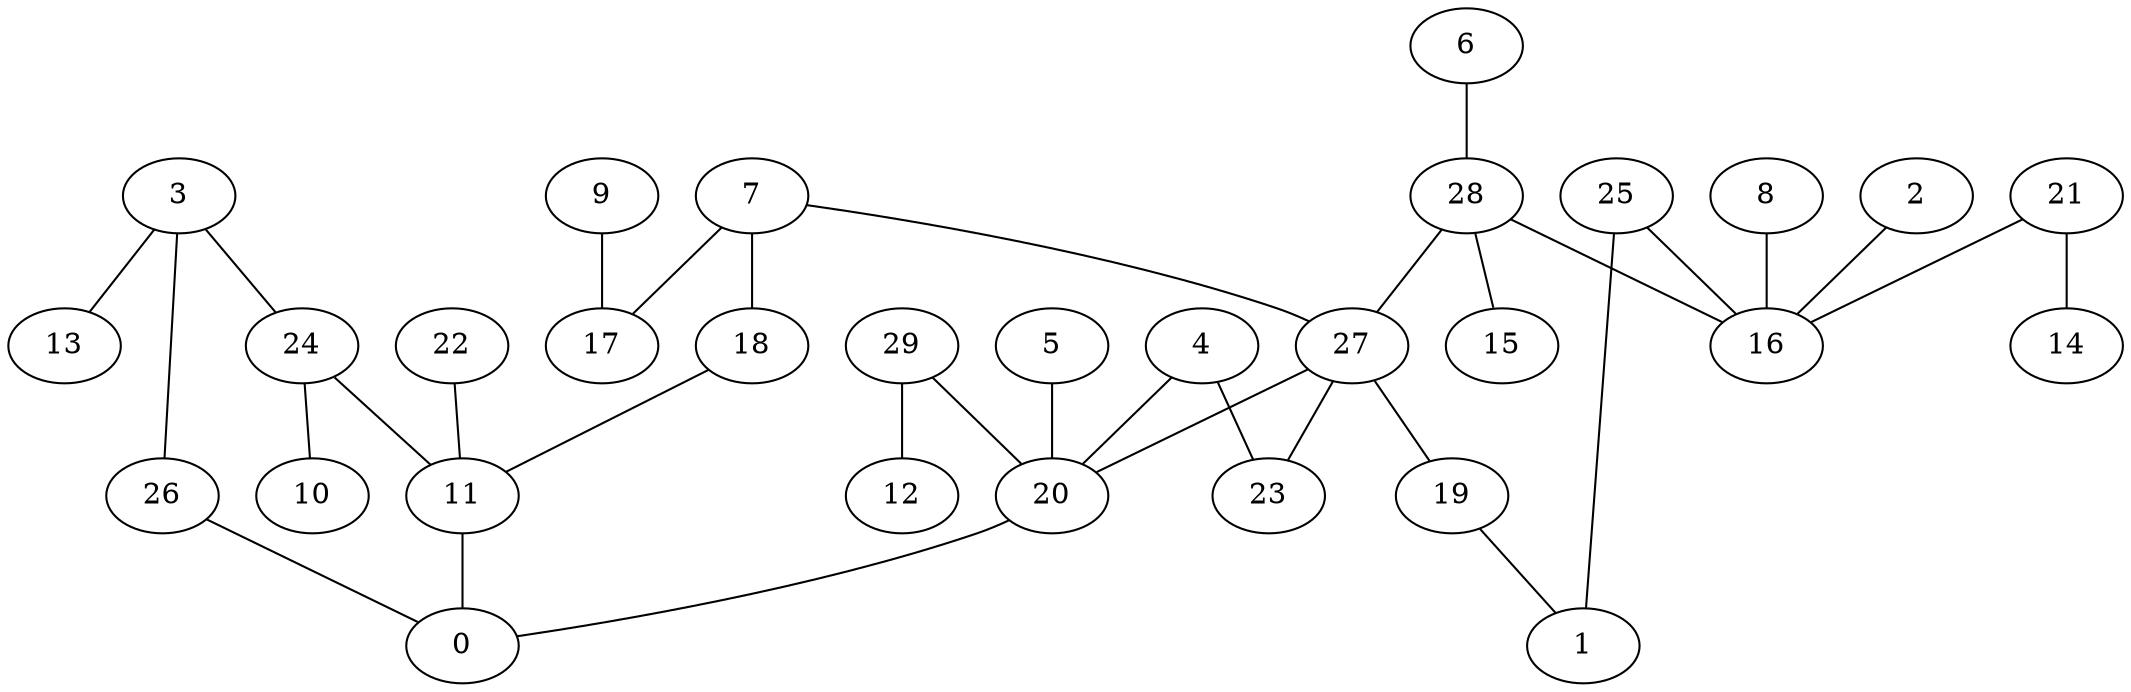 digraph GG_graph {

subgraph G_graph {
edge [color = black]
"18" -> "11" [dir = none]
"22" -> "11" [dir = none]
"9" -> "17" [dir = none]
"29" -> "12" [dir = none]
"29" -> "20" [dir = none]
"28" -> "15" [dir = none]
"28" -> "16" [dir = none]
"28" -> "27" [dir = none]
"26" -> "0" [dir = none]
"20" -> "0" [dir = none]
"8" -> "16" [dir = none]
"25" -> "1" [dir = none]
"2" -> "16" [dir = none]
"19" -> "1" [dir = none]
"3" -> "13" [dir = none]
"3" -> "26" [dir = none]
"6" -> "28" [dir = none]
"27" -> "20" [dir = none]
"27" -> "19" [dir = none]
"7" -> "18" [dir = none]
"7" -> "17" [dir = none]
"7" -> "27" [dir = none]
"5" -> "20" [dir = none]
"24" -> "10" [dir = none]
"24" -> "11" [dir = none]
"4" -> "23" [dir = none]
"4" -> "20" [dir = none]
"21" -> "14" [dir = none]
"21" -> "16" [dir = none]
"11" -> "0" [dir = none]
"25" -> "16" [dir = none]
"3" -> "24" [dir = none]
"27" -> "23" [dir = none]
}

}
